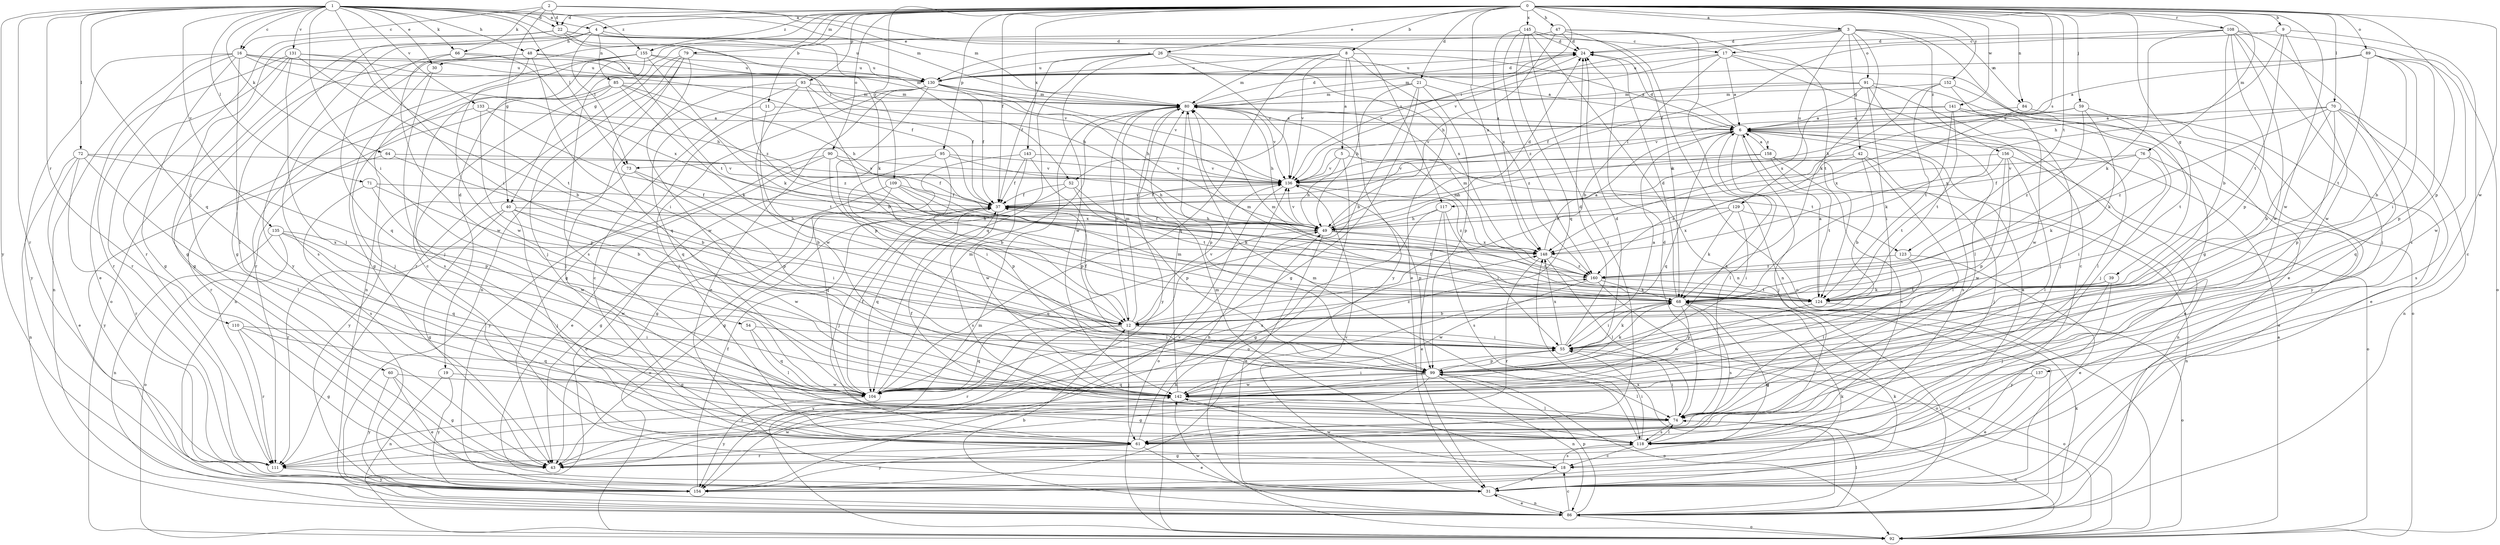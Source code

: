 strict digraph  {
0;
1;
2;
3;
4;
5;
6;
8;
9;
11;
12;
16;
17;
18;
19;
21;
22;
24;
26;
30;
31;
37;
39;
40;
42;
43;
47;
48;
49;
52;
54;
55;
59;
60;
61;
64;
66;
68;
70;
71;
72;
73;
74;
76;
79;
80;
84;
85;
86;
89;
90;
91;
92;
93;
95;
99;
104;
108;
109;
110;
111;
117;
118;
123;
124;
129;
130;
131;
133;
135;
136;
137;
141;
142;
143;
145;
148;
152;
154;
155;
156;
158;
160;
0 -> 3  [label=a];
0 -> 4  [label=a];
0 -> 8  [label=b];
0 -> 9  [label=b];
0 -> 11  [label=b];
0 -> 19  [label=d];
0 -> 21  [label=d];
0 -> 22  [label=d];
0 -> 26  [label=e];
0 -> 37  [label=f];
0 -> 39  [label=g];
0 -> 40  [label=g];
0 -> 47  [label=h];
0 -> 52  [label=i];
0 -> 59  [label=j];
0 -> 60  [label=j];
0 -> 70  [label=l];
0 -> 76  [label=m];
0 -> 79  [label=m];
0 -> 84  [label=n];
0 -> 89  [label=o];
0 -> 90  [label=o];
0 -> 93  [label=p];
0 -> 95  [label=p];
0 -> 99  [label=p];
0 -> 108  [label=r];
0 -> 109  [label=r];
0 -> 117  [label=s];
0 -> 123  [label=t];
0 -> 137  [label=w];
0 -> 141  [label=w];
0 -> 142  [label=w];
0 -> 143  [label=x];
0 -> 145  [label=x];
0 -> 148  [label=x];
0 -> 152  [label=y];
0 -> 155  [label=z];
1 -> 4  [label=a];
1 -> 16  [label=c];
1 -> 22  [label=d];
1 -> 30  [label=e];
1 -> 48  [label=h];
1 -> 52  [label=i];
1 -> 54  [label=i];
1 -> 55  [label=i];
1 -> 64  [label=k];
1 -> 66  [label=k];
1 -> 71  [label=l];
1 -> 72  [label=l];
1 -> 73  [label=l];
1 -> 80  [label=m];
1 -> 104  [label=q];
1 -> 110  [label=r];
1 -> 111  [label=r];
1 -> 131  [label=v];
1 -> 133  [label=v];
1 -> 135  [label=v];
1 -> 154  [label=y];
1 -> 155  [label=z];
2 -> 16  [label=c];
2 -> 22  [label=d];
2 -> 40  [label=g];
2 -> 66  [label=k];
2 -> 80  [label=m];
2 -> 117  [label=s];
3 -> 24  [label=d];
3 -> 30  [label=e];
3 -> 42  [label=g];
3 -> 43  [label=g];
3 -> 68  [label=k];
3 -> 84  [label=n];
3 -> 91  [label=o];
3 -> 129  [label=u];
3 -> 136  [label=v];
3 -> 156  [label=z];
4 -> 17  [label=c];
4 -> 43  [label=g];
4 -> 48  [label=h];
4 -> 68  [label=k];
4 -> 73  [label=l];
4 -> 85  [label=n];
4 -> 154  [label=y];
5 -> 49  [label=h];
5 -> 92  [label=o];
5 -> 123  [label=t];
5 -> 136  [label=v];
6 -> 24  [label=d];
6 -> 31  [label=e];
6 -> 61  [label=j];
6 -> 73  [label=l];
6 -> 74  [label=l];
6 -> 104  [label=q];
6 -> 118  [label=s];
6 -> 158  [label=z];
8 -> 5  [label=a];
8 -> 6  [label=a];
8 -> 31  [label=e];
8 -> 80  [label=m];
8 -> 104  [label=q];
8 -> 130  [label=u];
8 -> 136  [label=v];
8 -> 154  [label=y];
9 -> 17  [label=c];
9 -> 18  [label=c];
9 -> 49  [label=h];
9 -> 124  [label=t];
9 -> 142  [label=w];
11 -> 6  [label=a];
11 -> 12  [label=b];
11 -> 104  [label=q];
12 -> 37  [label=f];
12 -> 55  [label=i];
12 -> 61  [label=j];
12 -> 80  [label=m];
12 -> 104  [label=q];
12 -> 111  [label=r];
12 -> 136  [label=v];
12 -> 154  [label=y];
12 -> 160  [label=z];
16 -> 37  [label=f];
16 -> 43  [label=g];
16 -> 49  [label=h];
16 -> 74  [label=l];
16 -> 80  [label=m];
16 -> 86  [label=n];
16 -> 111  [label=r];
16 -> 130  [label=u];
16 -> 154  [label=y];
17 -> 6  [label=a];
17 -> 12  [label=b];
17 -> 18  [label=c];
17 -> 31  [label=e];
17 -> 130  [label=u];
17 -> 136  [label=v];
18 -> 31  [label=e];
18 -> 80  [label=m];
18 -> 118  [label=s];
18 -> 142  [label=w];
19 -> 86  [label=n];
19 -> 104  [label=q];
19 -> 154  [label=y];
21 -> 12  [label=b];
21 -> 43  [label=g];
21 -> 49  [label=h];
21 -> 80  [label=m];
21 -> 99  [label=p];
21 -> 160  [label=z];
22 -> 24  [label=d];
22 -> 43  [label=g];
22 -> 111  [label=r];
22 -> 124  [label=t];
22 -> 130  [label=u];
22 -> 160  [label=z];
24 -> 80  [label=m];
24 -> 130  [label=u];
26 -> 6  [label=a];
26 -> 37  [label=f];
26 -> 104  [label=q];
26 -> 130  [label=u];
26 -> 136  [label=v];
26 -> 142  [label=w];
26 -> 148  [label=x];
30 -> 43  [label=g];
30 -> 61  [label=j];
31 -> 68  [label=k];
31 -> 86  [label=n];
31 -> 136  [label=v];
37 -> 49  [label=h];
37 -> 61  [label=j];
37 -> 92  [label=o];
37 -> 104  [label=q];
37 -> 118  [label=s];
37 -> 136  [label=v];
39 -> 61  [label=j];
39 -> 68  [label=k];
39 -> 124  [label=t];
39 -> 154  [label=y];
40 -> 43  [label=g];
40 -> 49  [label=h];
40 -> 55  [label=i];
40 -> 61  [label=j];
40 -> 111  [label=r];
40 -> 142  [label=w];
42 -> 12  [label=b];
42 -> 61  [label=j];
42 -> 74  [label=l];
42 -> 136  [label=v];
42 -> 160  [label=z];
43 -> 142  [label=w];
47 -> 24  [label=d];
47 -> 49  [label=h];
47 -> 68  [label=k];
47 -> 86  [label=n];
47 -> 124  [label=t];
47 -> 130  [label=u];
48 -> 43  [label=g];
48 -> 55  [label=i];
48 -> 118  [label=s];
48 -> 130  [label=u];
48 -> 136  [label=v];
48 -> 142  [label=w];
49 -> 24  [label=d];
49 -> 31  [label=e];
49 -> 37  [label=f];
49 -> 104  [label=q];
49 -> 124  [label=t];
49 -> 136  [label=v];
49 -> 148  [label=x];
52 -> 37  [label=f];
52 -> 43  [label=g];
52 -> 68  [label=k];
52 -> 99  [label=p];
54 -> 55  [label=i];
54 -> 74  [label=l];
54 -> 104  [label=q];
55 -> 6  [label=a];
55 -> 24  [label=d];
55 -> 68  [label=k];
55 -> 92  [label=o];
55 -> 99  [label=p];
55 -> 148  [label=x];
59 -> 6  [label=a];
59 -> 68  [label=k];
59 -> 124  [label=t];
59 -> 136  [label=v];
59 -> 160  [label=z];
60 -> 31  [label=e];
60 -> 43  [label=g];
60 -> 142  [label=w];
60 -> 154  [label=y];
61 -> 31  [label=e];
61 -> 49  [label=h];
61 -> 111  [label=r];
61 -> 154  [label=y];
64 -> 12  [label=b];
64 -> 136  [label=v];
64 -> 154  [label=y];
66 -> 104  [label=q];
66 -> 130  [label=u];
66 -> 142  [label=w];
66 -> 148  [label=x];
68 -> 12  [label=b];
68 -> 24  [label=d];
68 -> 43  [label=g];
68 -> 55  [label=i];
68 -> 80  [label=m];
68 -> 118  [label=s];
68 -> 142  [label=w];
70 -> 6  [label=a];
70 -> 12  [label=b];
70 -> 86  [label=n];
70 -> 99  [label=p];
70 -> 104  [label=q];
70 -> 118  [label=s];
70 -> 148  [label=x];
70 -> 160  [label=z];
71 -> 12  [label=b];
71 -> 37  [label=f];
71 -> 118  [label=s];
71 -> 142  [label=w];
72 -> 31  [label=e];
72 -> 74  [label=l];
72 -> 86  [label=n];
72 -> 99  [label=p];
72 -> 111  [label=r];
72 -> 136  [label=v];
73 -> 12  [label=b];
73 -> 99  [label=p];
73 -> 154  [label=y];
74 -> 24  [label=d];
74 -> 37  [label=f];
74 -> 55  [label=i];
74 -> 61  [label=j];
74 -> 92  [label=o];
74 -> 118  [label=s];
76 -> 31  [label=e];
76 -> 37  [label=f];
76 -> 55  [label=i];
76 -> 68  [label=k];
76 -> 136  [label=v];
79 -> 61  [label=j];
79 -> 86  [label=n];
79 -> 104  [label=q];
79 -> 111  [label=r];
79 -> 130  [label=u];
79 -> 142  [label=w];
80 -> 6  [label=a];
80 -> 12  [label=b];
80 -> 24  [label=d];
80 -> 49  [label=h];
80 -> 99  [label=p];
80 -> 136  [label=v];
80 -> 154  [label=y];
84 -> 6  [label=a];
84 -> 31  [label=e];
84 -> 148  [label=x];
85 -> 49  [label=h];
85 -> 61  [label=j];
85 -> 68  [label=k];
85 -> 80  [label=m];
85 -> 86  [label=n];
85 -> 118  [label=s];
85 -> 160  [label=z];
86 -> 12  [label=b];
86 -> 18  [label=c];
86 -> 31  [label=e];
86 -> 68  [label=k];
86 -> 74  [label=l];
86 -> 92  [label=o];
86 -> 99  [label=p];
86 -> 142  [label=w];
86 -> 148  [label=x];
89 -> 6  [label=a];
89 -> 12  [label=b];
89 -> 55  [label=i];
89 -> 99  [label=p];
89 -> 124  [label=t];
89 -> 130  [label=u];
89 -> 142  [label=w];
90 -> 31  [label=e];
90 -> 37  [label=f];
90 -> 55  [label=i];
90 -> 136  [label=v];
90 -> 154  [label=y];
91 -> 37  [label=f];
91 -> 55  [label=i];
91 -> 61  [label=j];
91 -> 74  [label=l];
91 -> 80  [label=m];
91 -> 92  [label=o];
91 -> 148  [label=x];
92 -> 6  [label=a];
92 -> 49  [label=h];
92 -> 80  [label=m];
93 -> 12  [label=b];
93 -> 18  [label=c];
93 -> 37  [label=f];
93 -> 61  [label=j];
93 -> 80  [label=m];
93 -> 142  [label=w];
95 -> 12  [label=b];
95 -> 49  [label=h];
95 -> 92  [label=o];
95 -> 99  [label=p];
95 -> 136  [label=v];
99 -> 24  [label=d];
99 -> 43  [label=g];
99 -> 68  [label=k];
99 -> 74  [label=l];
99 -> 86  [label=n];
99 -> 92  [label=o];
99 -> 104  [label=q];
99 -> 111  [label=r];
99 -> 142  [label=w];
104 -> 6  [label=a];
104 -> 37  [label=f];
104 -> 80  [label=m];
104 -> 148  [label=x];
104 -> 154  [label=y];
108 -> 12  [label=b];
108 -> 24  [label=d];
108 -> 37  [label=f];
108 -> 61  [label=j];
108 -> 68  [label=k];
108 -> 92  [label=o];
108 -> 99  [label=p];
108 -> 118  [label=s];
108 -> 142  [label=w];
109 -> 37  [label=f];
109 -> 43  [label=g];
109 -> 104  [label=q];
109 -> 124  [label=t];
109 -> 148  [label=x];
110 -> 43  [label=g];
110 -> 55  [label=i];
110 -> 104  [label=q];
110 -> 111  [label=r];
111 -> 154  [label=y];
117 -> 31  [label=e];
117 -> 43  [label=g];
117 -> 49  [label=h];
117 -> 55  [label=i];
117 -> 118  [label=s];
118 -> 6  [label=a];
118 -> 18  [label=c];
118 -> 43  [label=g];
118 -> 55  [label=i];
118 -> 74  [label=l];
118 -> 80  [label=m];
123 -> 31  [label=e];
123 -> 74  [label=l];
123 -> 160  [label=z];
124 -> 6  [label=a];
124 -> 37  [label=f];
124 -> 80  [label=m];
124 -> 92  [label=o];
124 -> 99  [label=p];
129 -> 49  [label=h];
129 -> 55  [label=i];
129 -> 68  [label=k];
129 -> 86  [label=n];
129 -> 148  [label=x];
130 -> 24  [label=d];
130 -> 31  [label=e];
130 -> 37  [label=f];
130 -> 43  [label=g];
130 -> 49  [label=h];
130 -> 61  [label=j];
130 -> 80  [label=m];
130 -> 99  [label=p];
130 -> 136  [label=v];
131 -> 12  [label=b];
131 -> 31  [label=e];
131 -> 74  [label=l];
131 -> 92  [label=o];
131 -> 111  [label=r];
131 -> 124  [label=t];
131 -> 130  [label=u];
133 -> 6  [label=a];
133 -> 99  [label=p];
133 -> 111  [label=r];
133 -> 124  [label=t];
135 -> 86  [label=n];
135 -> 92  [label=o];
135 -> 104  [label=q];
135 -> 142  [label=w];
135 -> 148  [label=x];
136 -> 37  [label=f];
136 -> 92  [label=o];
136 -> 99  [label=p];
136 -> 160  [label=z];
137 -> 31  [label=e];
137 -> 104  [label=q];
137 -> 118  [label=s];
141 -> 6  [label=a];
141 -> 61  [label=j];
141 -> 68  [label=k];
141 -> 74  [label=l];
141 -> 124  [label=t];
141 -> 136  [label=v];
142 -> 55  [label=i];
142 -> 74  [label=l];
142 -> 80  [label=m];
143 -> 37  [label=f];
143 -> 43  [label=g];
143 -> 99  [label=p];
143 -> 136  [label=v];
143 -> 142  [label=w];
145 -> 24  [label=d];
145 -> 61  [label=j];
145 -> 86  [label=n];
145 -> 92  [label=o];
145 -> 104  [label=q];
145 -> 148  [label=x];
145 -> 160  [label=z];
148 -> 6  [label=a];
148 -> 74  [label=l];
148 -> 80  [label=m];
148 -> 111  [label=r];
148 -> 160  [label=z];
152 -> 49  [label=h];
152 -> 80  [label=m];
152 -> 124  [label=t];
152 -> 142  [label=w];
152 -> 154  [label=y];
154 -> 37  [label=f];
154 -> 68  [label=k];
154 -> 136  [label=v];
155 -> 18  [label=c];
155 -> 49  [label=h];
155 -> 68  [label=k];
155 -> 86  [label=n];
155 -> 111  [label=r];
155 -> 118  [label=s];
155 -> 130  [label=u];
156 -> 74  [label=l];
156 -> 92  [label=o];
156 -> 99  [label=p];
156 -> 124  [label=t];
156 -> 136  [label=v];
156 -> 142  [label=w];
158 -> 6  [label=a];
158 -> 49  [label=h];
158 -> 86  [label=n];
158 -> 118  [label=s];
158 -> 124  [label=t];
158 -> 136  [label=v];
160 -> 68  [label=k];
160 -> 80  [label=m];
160 -> 92  [label=o];
160 -> 124  [label=t];
160 -> 142  [label=w];
}
